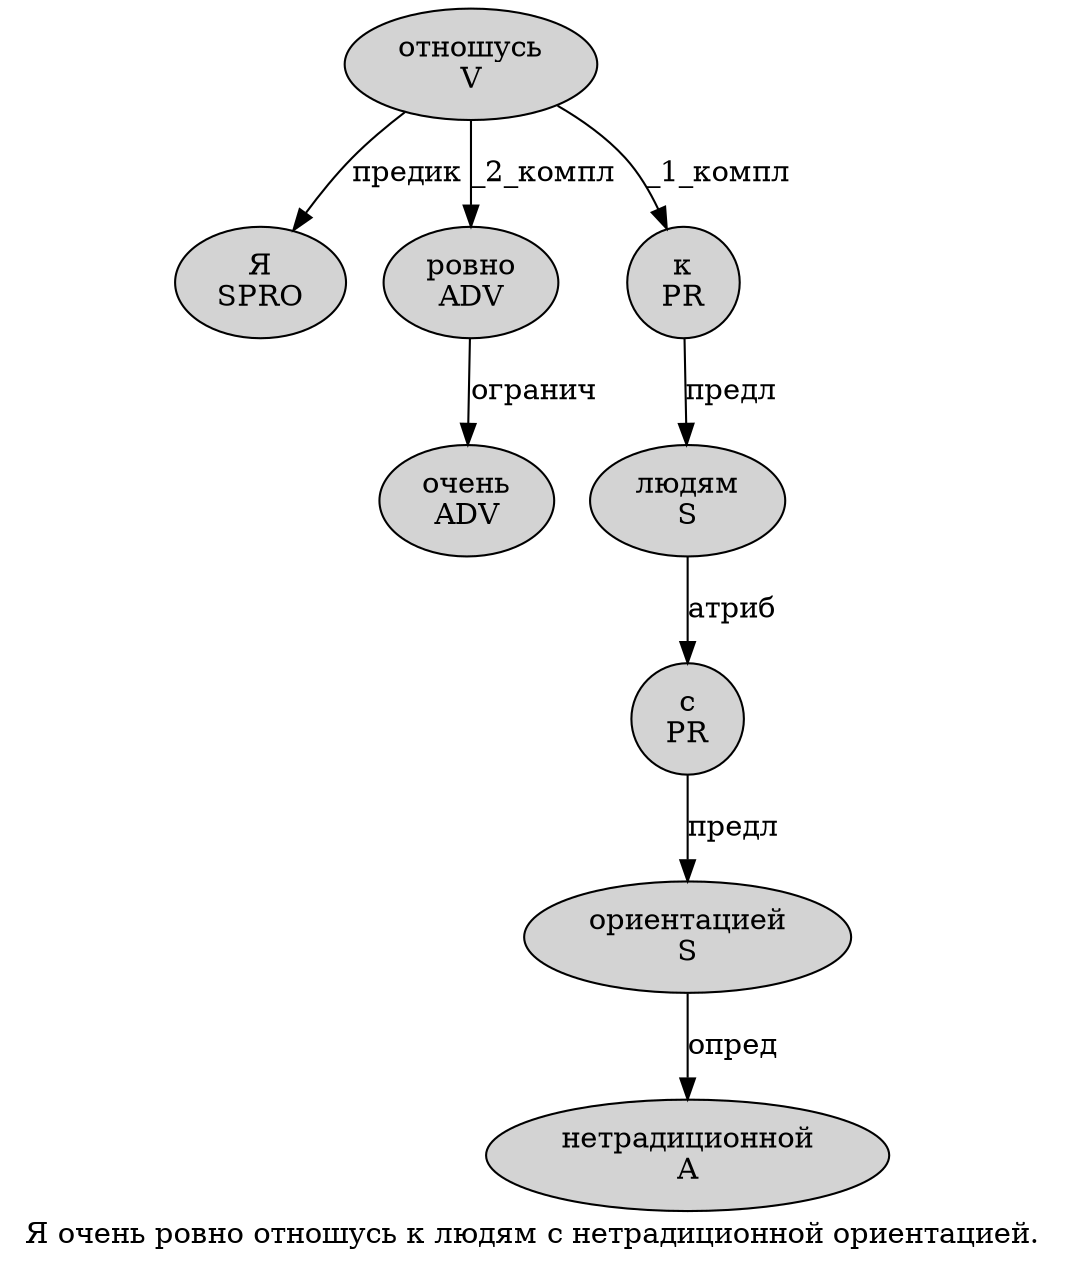 digraph SENTENCE_3130 {
	graph [label="Я очень ровно отношусь к людям с нетрадиционной ориентацией."]
	node [style=filled]
		0 [label="Я
SPRO" color="" fillcolor=lightgray penwidth=1 shape=ellipse]
		1 [label="очень
ADV" color="" fillcolor=lightgray penwidth=1 shape=ellipse]
		2 [label="ровно
ADV" color="" fillcolor=lightgray penwidth=1 shape=ellipse]
		3 [label="отношусь
V" color="" fillcolor=lightgray penwidth=1 shape=ellipse]
		4 [label="к
PR" color="" fillcolor=lightgray penwidth=1 shape=ellipse]
		5 [label="людям
S" color="" fillcolor=lightgray penwidth=1 shape=ellipse]
		6 [label="с
PR" color="" fillcolor=lightgray penwidth=1 shape=ellipse]
		7 [label="нетрадиционной
A" color="" fillcolor=lightgray penwidth=1 shape=ellipse]
		8 [label="ориентацией
S" color="" fillcolor=lightgray penwidth=1 shape=ellipse]
			8 -> 7 [label="опред"]
			5 -> 6 [label="атриб"]
			3 -> 0 [label="предик"]
			3 -> 2 [label="_2_компл"]
			3 -> 4 [label="_1_компл"]
			6 -> 8 [label="предл"]
			4 -> 5 [label="предл"]
			2 -> 1 [label="огранич"]
}